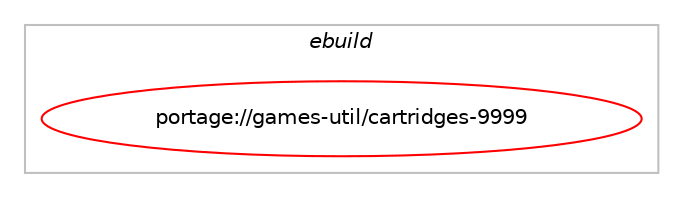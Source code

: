 digraph prolog {

# *************
# Graph options
# *************

newrank=true;
concentrate=true;
compound=true;
graph [rankdir=LR,fontname=Helvetica,fontsize=10,ranksep=1.5];#, ranksep=2.5, nodesep=0.2];
edge  [arrowhead=vee];
node  [fontname=Helvetica,fontsize=10];

# **********
# The ebuild
# **********

subgraph cluster_leftcol {
color=gray;
label=<<i>ebuild</i>>;
id [label="portage://games-util/cartridges-9999", color=red, width=4, href="../games-util/cartridges-9999.svg"];
}

# ****************
# The dependencies
# ****************

subgraph cluster_midcol {
color=gray;
label=<<i>dependencies</i>>;
subgraph cluster_compile {
fillcolor="#eeeeee";
style=filled;
label=<<i>compile</i>>;
}
subgraph cluster_compileandrun {
fillcolor="#eeeeee";
style=filled;
label=<<i>compile and run</i>>;
}
subgraph cluster_run {
fillcolor="#eeeeee";
style=filled;
label=<<i>run</i>>;
# *** BEGIN UNKNOWN DEPENDENCY TYPE (TODO) ***
# id -> equal(use_conditional_group(positive,python_single_target_python3_11,portage://games-util/cartridges-9999,[package_dependency(portage://games-util/cartridges-9999,run,no,dev-lang,python,none,[,,],[slot(3.11)],[])]))
# *** END UNKNOWN DEPENDENCY TYPE (TODO) ***

# *** BEGIN UNKNOWN DEPENDENCY TYPE (TODO) ***
# id -> equal(use_conditional_group(positive,python_single_target_python3_11,portage://games-util/cartridges-9999,[package_dependency(portage://games-util/cartridges-9999,run,no,dev-python,pillow,none,[,,],[],[use(enable(python_targets_python3_11),negative)]),package_dependency(portage://games-util/cartridges-9999,run,no,dev-python,pygobject,none,[,,],[slot(3)],[use(enable(python_targets_python3_11),negative)]),package_dependency(portage://games-util/cartridges-9999,run,no,dev-python,pyyaml,none,[,,],[],[use(enable(python_targets_python3_11),negative)]),package_dependency(portage://games-util/cartridges-9999,run,no,dev-python,requests,none,[,,],[],[use(enable(python_targets_python3_11),negative)])]))
# *** END UNKNOWN DEPENDENCY TYPE (TODO) ***

# *** BEGIN UNKNOWN DEPENDENCY TYPE (TODO) ***
# id -> equal(use_conditional_group(positive,python_single_target_python3_12,portage://games-util/cartridges-9999,[package_dependency(portage://games-util/cartridges-9999,run,no,dev-lang,python,none,[,,],[slot(3.12)],[])]))
# *** END UNKNOWN DEPENDENCY TYPE (TODO) ***

# *** BEGIN UNKNOWN DEPENDENCY TYPE (TODO) ***
# id -> equal(use_conditional_group(positive,python_single_target_python3_12,portage://games-util/cartridges-9999,[package_dependency(portage://games-util/cartridges-9999,run,no,dev-python,pillow,none,[,,],[],[use(enable(python_targets_python3_12),negative)]),package_dependency(portage://games-util/cartridges-9999,run,no,dev-python,pygobject,none,[,,],[slot(3)],[use(enable(python_targets_python3_12),negative)]),package_dependency(portage://games-util/cartridges-9999,run,no,dev-python,pyyaml,none,[,,],[],[use(enable(python_targets_python3_12),negative)]),package_dependency(portage://games-util/cartridges-9999,run,no,dev-python,requests,none,[,,],[],[use(enable(python_targets_python3_12),negative)])]))
# *** END UNKNOWN DEPENDENCY TYPE (TODO) ***

# *** BEGIN UNKNOWN DEPENDENCY TYPE (TODO) ***
# id -> equal(use_conditional_group(positive,python_single_target_python3_13,portage://games-util/cartridges-9999,[package_dependency(portage://games-util/cartridges-9999,run,no,dev-lang,python,none,[,,],[slot(3.13)],[])]))
# *** END UNKNOWN DEPENDENCY TYPE (TODO) ***

# *** BEGIN UNKNOWN DEPENDENCY TYPE (TODO) ***
# id -> equal(use_conditional_group(positive,python_single_target_python3_13,portage://games-util/cartridges-9999,[package_dependency(portage://games-util/cartridges-9999,run,no,dev-python,pillow,none,[,,],[],[use(enable(python_targets_python3_13),negative)]),package_dependency(portage://games-util/cartridges-9999,run,no,dev-python,pygobject,none,[,,],[slot(3)],[use(enable(python_targets_python3_13),negative)]),package_dependency(portage://games-util/cartridges-9999,run,no,dev-python,pyyaml,none,[,,],[],[use(enable(python_targets_python3_13),negative)]),package_dependency(portage://games-util/cartridges-9999,run,no,dev-python,requests,none,[,,],[],[use(enable(python_targets_python3_13),negative)])]))
# *** END UNKNOWN DEPENDENCY TYPE (TODO) ***

# *** BEGIN UNKNOWN DEPENDENCY TYPE (TODO) ***
# id -> equal(package_dependency(portage://games-util/cartridges-9999,run,no,gui-libs,gtk,greaterequal,[4.14.4,,,4.14.4],[slot(4)],[use(enable(introspection),none)]))
# *** END UNKNOWN DEPENDENCY TYPE (TODO) ***

# *** BEGIN UNKNOWN DEPENDENCY TYPE (TODO) ***
# id -> equal(package_dependency(portage://games-util/cartridges-9999,run,no,gui-libs,libadwaita,greaterequal,[1.5.2,,,1.5.2],[slot(1)],[use(enable(introspection),none)]))
# *** END UNKNOWN DEPENDENCY TYPE (TODO) ***

}
}

# **************
# The candidates
# **************

subgraph cluster_choices {
rank=same;
color=gray;
label=<<i>candidates</i>>;

}

}
